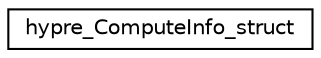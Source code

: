 digraph "Graphical Class Hierarchy"
{
 // LATEX_PDF_SIZE
  edge [fontname="Helvetica",fontsize="10",labelfontname="Helvetica",labelfontsize="10"];
  node [fontname="Helvetica",fontsize="10",shape=record];
  rankdir="LR";
  Node0 [label="hypre_ComputeInfo_struct",height=0.2,width=0.4,color="black", fillcolor="white", style="filled",URL="$structhypre___compute_info__struct.html",tooltip=" "];
}
